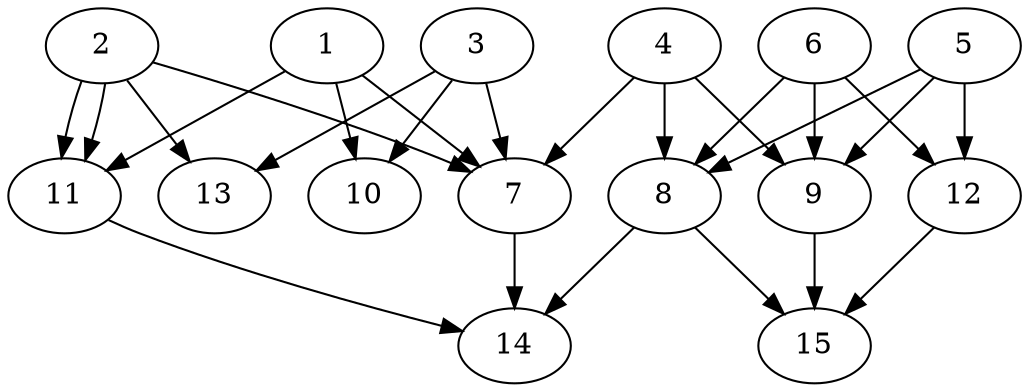 // DAG automatically generated by daggen at Thu Oct  3 13:59:26 2019
// ./daggen --dot -n 15 --ccr 0.4 --fat 0.7 --regular 0.5 --density 0.6 --mindata 5242880 --maxdata 52428800 
digraph G {
  1 [size="77803520", alpha="0.15", expect_size="31121408"] 
  1 -> 7 [size ="31121408"]
  1 -> 10 [size ="31121408"]
  1 -> 11 [size ="31121408"]
  2 [size="59553280", alpha="0.14", expect_size="23821312"] 
  2 -> 7 [size ="23821312"]
  2 -> 11 [size ="23821312"]
  2 -> 11 [size ="23821312"]
  2 -> 13 [size ="23821312"]
  3 [size="130639360", alpha="0.01", expect_size="52255744"] 
  3 -> 7 [size ="52255744"]
  3 -> 10 [size ="52255744"]
  3 -> 13 [size ="52255744"]
  4 [size="110796800", alpha="0.03", expect_size="44318720"] 
  4 -> 7 [size ="44318720"]
  4 -> 8 [size ="44318720"]
  4 -> 9 [size ="44318720"]
  5 [size="70492160", alpha="0.03", expect_size="28196864"] 
  5 -> 8 [size ="28196864"]
  5 -> 9 [size ="28196864"]
  5 -> 12 [size ="28196864"]
  6 [size="69831680", alpha="0.19", expect_size="27932672"] 
  6 -> 8 [size ="27932672"]
  6 -> 9 [size ="27932672"]
  6 -> 12 [size ="27932672"]
  7 [size="103454720", alpha="0.10", expect_size="41381888"] 
  7 -> 14 [size ="41381888"]
  8 [size="118146560", alpha="0.07", expect_size="47258624"] 
  8 -> 14 [size ="47258624"]
  8 -> 15 [size ="47258624"]
  9 [size="27752960", alpha="0.08", expect_size="11101184"] 
  9 -> 15 [size ="11101184"]
  10 [size="28160000", alpha="0.01", expect_size="11264000"] 
  11 [size="73930240", alpha="0.07", expect_size="29572096"] 
  11 -> 14 [size ="29572096"]
  12 [size="41715200", alpha="0.16", expect_size="16686080"] 
  12 -> 15 [size ="16686080"]
  13 [size="124925440", alpha="0.17", expect_size="49970176"] 
  14 [size="15534080", alpha="0.14", expect_size="6213632"] 
  15 [size="34186240", alpha="0.05", expect_size="13674496"] 
}
